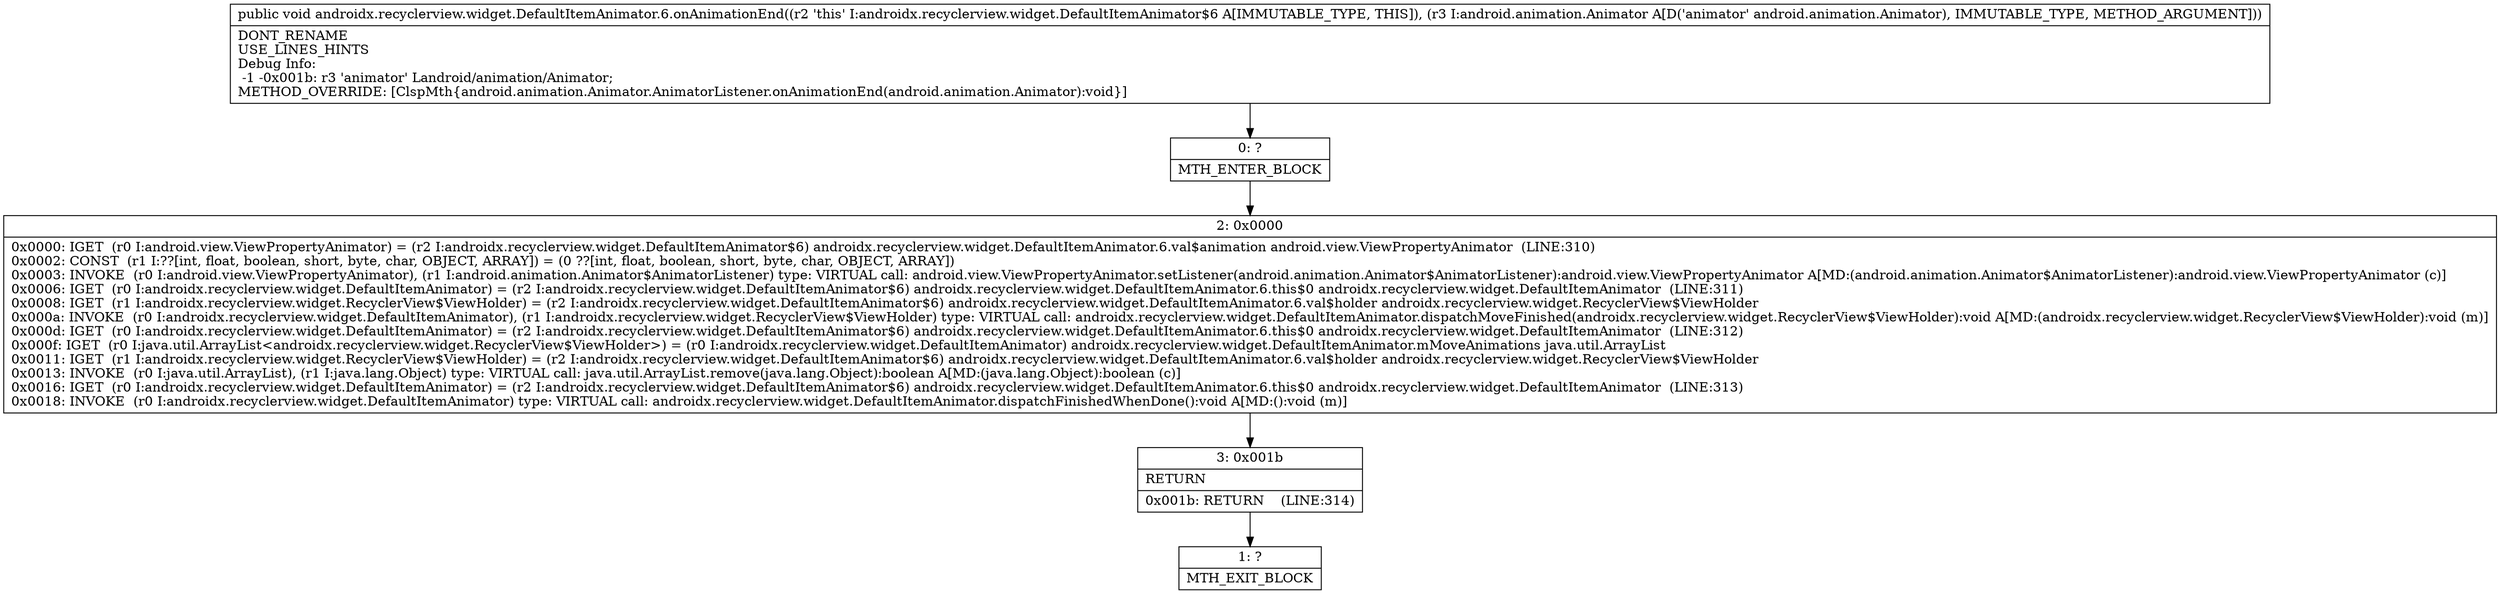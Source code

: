 digraph "CFG forandroidx.recyclerview.widget.DefaultItemAnimator.6.onAnimationEnd(Landroid\/animation\/Animator;)V" {
Node_0 [shape=record,label="{0\:\ ?|MTH_ENTER_BLOCK\l}"];
Node_2 [shape=record,label="{2\:\ 0x0000|0x0000: IGET  (r0 I:android.view.ViewPropertyAnimator) = (r2 I:androidx.recyclerview.widget.DefaultItemAnimator$6) androidx.recyclerview.widget.DefaultItemAnimator.6.val$animation android.view.ViewPropertyAnimator  (LINE:310)\l0x0002: CONST  (r1 I:??[int, float, boolean, short, byte, char, OBJECT, ARRAY]) = (0 ??[int, float, boolean, short, byte, char, OBJECT, ARRAY]) \l0x0003: INVOKE  (r0 I:android.view.ViewPropertyAnimator), (r1 I:android.animation.Animator$AnimatorListener) type: VIRTUAL call: android.view.ViewPropertyAnimator.setListener(android.animation.Animator$AnimatorListener):android.view.ViewPropertyAnimator A[MD:(android.animation.Animator$AnimatorListener):android.view.ViewPropertyAnimator (c)]\l0x0006: IGET  (r0 I:androidx.recyclerview.widget.DefaultItemAnimator) = (r2 I:androidx.recyclerview.widget.DefaultItemAnimator$6) androidx.recyclerview.widget.DefaultItemAnimator.6.this$0 androidx.recyclerview.widget.DefaultItemAnimator  (LINE:311)\l0x0008: IGET  (r1 I:androidx.recyclerview.widget.RecyclerView$ViewHolder) = (r2 I:androidx.recyclerview.widget.DefaultItemAnimator$6) androidx.recyclerview.widget.DefaultItemAnimator.6.val$holder androidx.recyclerview.widget.RecyclerView$ViewHolder \l0x000a: INVOKE  (r0 I:androidx.recyclerview.widget.DefaultItemAnimator), (r1 I:androidx.recyclerview.widget.RecyclerView$ViewHolder) type: VIRTUAL call: androidx.recyclerview.widget.DefaultItemAnimator.dispatchMoveFinished(androidx.recyclerview.widget.RecyclerView$ViewHolder):void A[MD:(androidx.recyclerview.widget.RecyclerView$ViewHolder):void (m)]\l0x000d: IGET  (r0 I:androidx.recyclerview.widget.DefaultItemAnimator) = (r2 I:androidx.recyclerview.widget.DefaultItemAnimator$6) androidx.recyclerview.widget.DefaultItemAnimator.6.this$0 androidx.recyclerview.widget.DefaultItemAnimator  (LINE:312)\l0x000f: IGET  (r0 I:java.util.ArrayList\<androidx.recyclerview.widget.RecyclerView$ViewHolder\>) = (r0 I:androidx.recyclerview.widget.DefaultItemAnimator) androidx.recyclerview.widget.DefaultItemAnimator.mMoveAnimations java.util.ArrayList \l0x0011: IGET  (r1 I:androidx.recyclerview.widget.RecyclerView$ViewHolder) = (r2 I:androidx.recyclerview.widget.DefaultItemAnimator$6) androidx.recyclerview.widget.DefaultItemAnimator.6.val$holder androidx.recyclerview.widget.RecyclerView$ViewHolder \l0x0013: INVOKE  (r0 I:java.util.ArrayList), (r1 I:java.lang.Object) type: VIRTUAL call: java.util.ArrayList.remove(java.lang.Object):boolean A[MD:(java.lang.Object):boolean (c)]\l0x0016: IGET  (r0 I:androidx.recyclerview.widget.DefaultItemAnimator) = (r2 I:androidx.recyclerview.widget.DefaultItemAnimator$6) androidx.recyclerview.widget.DefaultItemAnimator.6.this$0 androidx.recyclerview.widget.DefaultItemAnimator  (LINE:313)\l0x0018: INVOKE  (r0 I:androidx.recyclerview.widget.DefaultItemAnimator) type: VIRTUAL call: androidx.recyclerview.widget.DefaultItemAnimator.dispatchFinishedWhenDone():void A[MD:():void (m)]\l}"];
Node_3 [shape=record,label="{3\:\ 0x001b|RETURN\l|0x001b: RETURN    (LINE:314)\l}"];
Node_1 [shape=record,label="{1\:\ ?|MTH_EXIT_BLOCK\l}"];
MethodNode[shape=record,label="{public void androidx.recyclerview.widget.DefaultItemAnimator.6.onAnimationEnd((r2 'this' I:androidx.recyclerview.widget.DefaultItemAnimator$6 A[IMMUTABLE_TYPE, THIS]), (r3 I:android.animation.Animator A[D('animator' android.animation.Animator), IMMUTABLE_TYPE, METHOD_ARGUMENT]))  | DONT_RENAME\lUSE_LINES_HINTS\lDebug Info:\l  \-1 \-0x001b: r3 'animator' Landroid\/animation\/Animator;\lMETHOD_OVERRIDE: [ClspMth\{android.animation.Animator.AnimatorListener.onAnimationEnd(android.animation.Animator):void\}]\l}"];
MethodNode -> Node_0;Node_0 -> Node_2;
Node_2 -> Node_3;
Node_3 -> Node_1;
}

